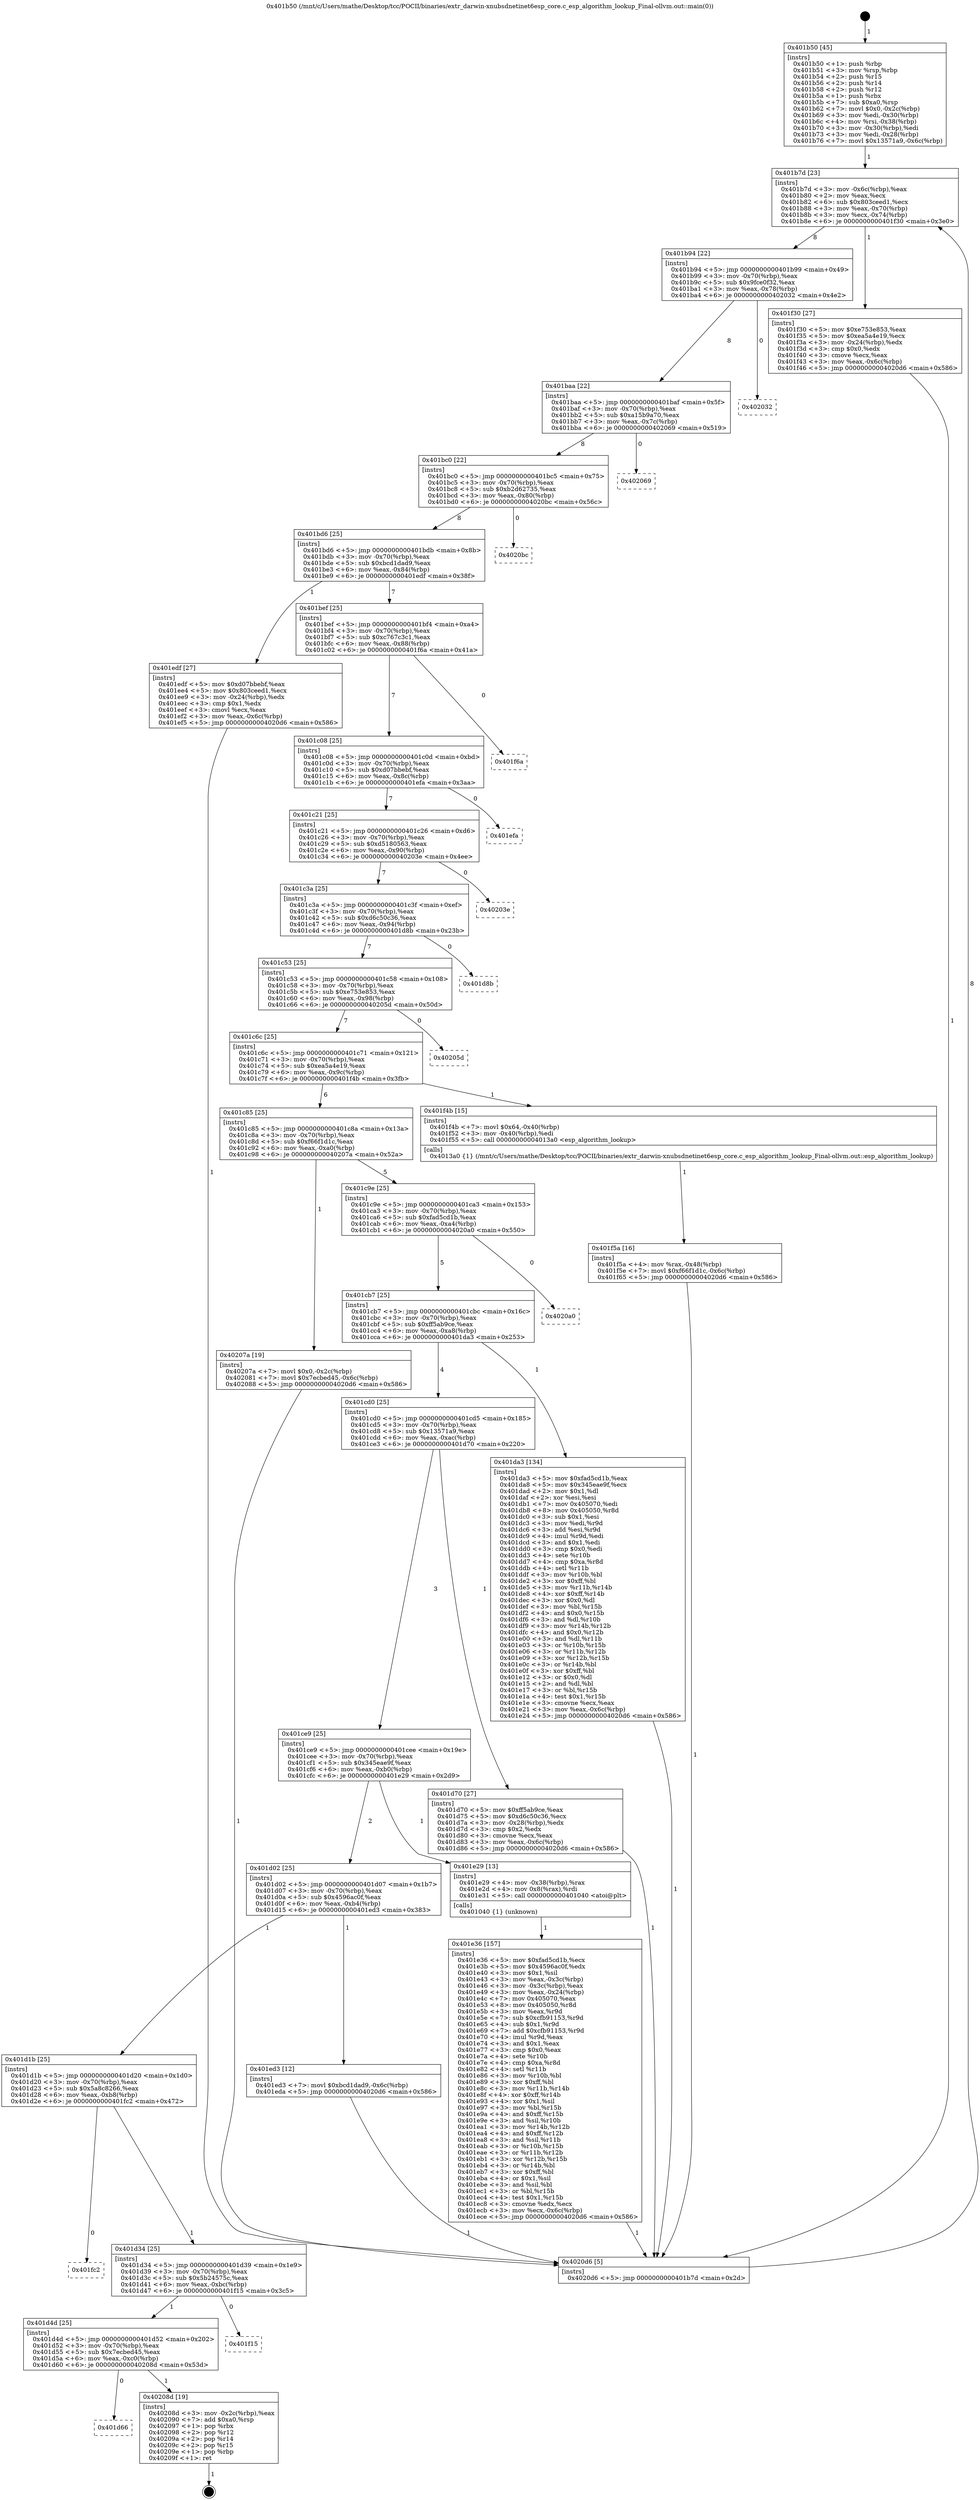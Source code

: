 digraph "0x401b50" {
  label = "0x401b50 (/mnt/c/Users/mathe/Desktop/tcc/POCII/binaries/extr_darwin-xnubsdnetinet6esp_core.c_esp_algorithm_lookup_Final-ollvm.out::main(0))"
  labelloc = "t"
  node[shape=record]

  Entry [label="",width=0.3,height=0.3,shape=circle,fillcolor=black,style=filled]
  "0x401b7d" [label="{
     0x401b7d [23]\l
     | [instrs]\l
     &nbsp;&nbsp;0x401b7d \<+3\>: mov -0x6c(%rbp),%eax\l
     &nbsp;&nbsp;0x401b80 \<+2\>: mov %eax,%ecx\l
     &nbsp;&nbsp;0x401b82 \<+6\>: sub $0x803ceed1,%ecx\l
     &nbsp;&nbsp;0x401b88 \<+3\>: mov %eax,-0x70(%rbp)\l
     &nbsp;&nbsp;0x401b8b \<+3\>: mov %ecx,-0x74(%rbp)\l
     &nbsp;&nbsp;0x401b8e \<+6\>: je 0000000000401f30 \<main+0x3e0\>\l
  }"]
  "0x401f30" [label="{
     0x401f30 [27]\l
     | [instrs]\l
     &nbsp;&nbsp;0x401f30 \<+5\>: mov $0xe753e853,%eax\l
     &nbsp;&nbsp;0x401f35 \<+5\>: mov $0xea5a4e19,%ecx\l
     &nbsp;&nbsp;0x401f3a \<+3\>: mov -0x24(%rbp),%edx\l
     &nbsp;&nbsp;0x401f3d \<+3\>: cmp $0x0,%edx\l
     &nbsp;&nbsp;0x401f40 \<+3\>: cmove %ecx,%eax\l
     &nbsp;&nbsp;0x401f43 \<+3\>: mov %eax,-0x6c(%rbp)\l
     &nbsp;&nbsp;0x401f46 \<+5\>: jmp 00000000004020d6 \<main+0x586\>\l
  }"]
  "0x401b94" [label="{
     0x401b94 [22]\l
     | [instrs]\l
     &nbsp;&nbsp;0x401b94 \<+5\>: jmp 0000000000401b99 \<main+0x49\>\l
     &nbsp;&nbsp;0x401b99 \<+3\>: mov -0x70(%rbp),%eax\l
     &nbsp;&nbsp;0x401b9c \<+5\>: sub $0x9fce0f32,%eax\l
     &nbsp;&nbsp;0x401ba1 \<+3\>: mov %eax,-0x78(%rbp)\l
     &nbsp;&nbsp;0x401ba4 \<+6\>: je 0000000000402032 \<main+0x4e2\>\l
  }"]
  Exit [label="",width=0.3,height=0.3,shape=circle,fillcolor=black,style=filled,peripheries=2]
  "0x402032" [label="{
     0x402032\l
  }", style=dashed]
  "0x401baa" [label="{
     0x401baa [22]\l
     | [instrs]\l
     &nbsp;&nbsp;0x401baa \<+5\>: jmp 0000000000401baf \<main+0x5f\>\l
     &nbsp;&nbsp;0x401baf \<+3\>: mov -0x70(%rbp),%eax\l
     &nbsp;&nbsp;0x401bb2 \<+5\>: sub $0xa15b9a70,%eax\l
     &nbsp;&nbsp;0x401bb7 \<+3\>: mov %eax,-0x7c(%rbp)\l
     &nbsp;&nbsp;0x401bba \<+6\>: je 0000000000402069 \<main+0x519\>\l
  }"]
  "0x401d66" [label="{
     0x401d66\l
  }", style=dashed]
  "0x402069" [label="{
     0x402069\l
  }", style=dashed]
  "0x401bc0" [label="{
     0x401bc0 [22]\l
     | [instrs]\l
     &nbsp;&nbsp;0x401bc0 \<+5\>: jmp 0000000000401bc5 \<main+0x75\>\l
     &nbsp;&nbsp;0x401bc5 \<+3\>: mov -0x70(%rbp),%eax\l
     &nbsp;&nbsp;0x401bc8 \<+5\>: sub $0xb2d62735,%eax\l
     &nbsp;&nbsp;0x401bcd \<+3\>: mov %eax,-0x80(%rbp)\l
     &nbsp;&nbsp;0x401bd0 \<+6\>: je 00000000004020bc \<main+0x56c\>\l
  }"]
  "0x40208d" [label="{
     0x40208d [19]\l
     | [instrs]\l
     &nbsp;&nbsp;0x40208d \<+3\>: mov -0x2c(%rbp),%eax\l
     &nbsp;&nbsp;0x402090 \<+7\>: add $0xa0,%rsp\l
     &nbsp;&nbsp;0x402097 \<+1\>: pop %rbx\l
     &nbsp;&nbsp;0x402098 \<+2\>: pop %r12\l
     &nbsp;&nbsp;0x40209a \<+2\>: pop %r14\l
     &nbsp;&nbsp;0x40209c \<+2\>: pop %r15\l
     &nbsp;&nbsp;0x40209e \<+1\>: pop %rbp\l
     &nbsp;&nbsp;0x40209f \<+1\>: ret\l
  }"]
  "0x4020bc" [label="{
     0x4020bc\l
  }", style=dashed]
  "0x401bd6" [label="{
     0x401bd6 [25]\l
     | [instrs]\l
     &nbsp;&nbsp;0x401bd6 \<+5\>: jmp 0000000000401bdb \<main+0x8b\>\l
     &nbsp;&nbsp;0x401bdb \<+3\>: mov -0x70(%rbp),%eax\l
     &nbsp;&nbsp;0x401bde \<+5\>: sub $0xbcd1dad9,%eax\l
     &nbsp;&nbsp;0x401be3 \<+6\>: mov %eax,-0x84(%rbp)\l
     &nbsp;&nbsp;0x401be9 \<+6\>: je 0000000000401edf \<main+0x38f\>\l
  }"]
  "0x401d4d" [label="{
     0x401d4d [25]\l
     | [instrs]\l
     &nbsp;&nbsp;0x401d4d \<+5\>: jmp 0000000000401d52 \<main+0x202\>\l
     &nbsp;&nbsp;0x401d52 \<+3\>: mov -0x70(%rbp),%eax\l
     &nbsp;&nbsp;0x401d55 \<+5\>: sub $0x7ecbed45,%eax\l
     &nbsp;&nbsp;0x401d5a \<+6\>: mov %eax,-0xc0(%rbp)\l
     &nbsp;&nbsp;0x401d60 \<+6\>: je 000000000040208d \<main+0x53d\>\l
  }"]
  "0x401edf" [label="{
     0x401edf [27]\l
     | [instrs]\l
     &nbsp;&nbsp;0x401edf \<+5\>: mov $0xd07bbebf,%eax\l
     &nbsp;&nbsp;0x401ee4 \<+5\>: mov $0x803ceed1,%ecx\l
     &nbsp;&nbsp;0x401ee9 \<+3\>: mov -0x24(%rbp),%edx\l
     &nbsp;&nbsp;0x401eec \<+3\>: cmp $0x1,%edx\l
     &nbsp;&nbsp;0x401eef \<+3\>: cmovl %ecx,%eax\l
     &nbsp;&nbsp;0x401ef2 \<+3\>: mov %eax,-0x6c(%rbp)\l
     &nbsp;&nbsp;0x401ef5 \<+5\>: jmp 00000000004020d6 \<main+0x586\>\l
  }"]
  "0x401bef" [label="{
     0x401bef [25]\l
     | [instrs]\l
     &nbsp;&nbsp;0x401bef \<+5\>: jmp 0000000000401bf4 \<main+0xa4\>\l
     &nbsp;&nbsp;0x401bf4 \<+3\>: mov -0x70(%rbp),%eax\l
     &nbsp;&nbsp;0x401bf7 \<+5\>: sub $0xc767c3c1,%eax\l
     &nbsp;&nbsp;0x401bfc \<+6\>: mov %eax,-0x88(%rbp)\l
     &nbsp;&nbsp;0x401c02 \<+6\>: je 0000000000401f6a \<main+0x41a\>\l
  }"]
  "0x401f15" [label="{
     0x401f15\l
  }", style=dashed]
  "0x401f6a" [label="{
     0x401f6a\l
  }", style=dashed]
  "0x401c08" [label="{
     0x401c08 [25]\l
     | [instrs]\l
     &nbsp;&nbsp;0x401c08 \<+5\>: jmp 0000000000401c0d \<main+0xbd\>\l
     &nbsp;&nbsp;0x401c0d \<+3\>: mov -0x70(%rbp),%eax\l
     &nbsp;&nbsp;0x401c10 \<+5\>: sub $0xd07bbebf,%eax\l
     &nbsp;&nbsp;0x401c15 \<+6\>: mov %eax,-0x8c(%rbp)\l
     &nbsp;&nbsp;0x401c1b \<+6\>: je 0000000000401efa \<main+0x3aa\>\l
  }"]
  "0x401d34" [label="{
     0x401d34 [25]\l
     | [instrs]\l
     &nbsp;&nbsp;0x401d34 \<+5\>: jmp 0000000000401d39 \<main+0x1e9\>\l
     &nbsp;&nbsp;0x401d39 \<+3\>: mov -0x70(%rbp),%eax\l
     &nbsp;&nbsp;0x401d3c \<+5\>: sub $0x5b24575c,%eax\l
     &nbsp;&nbsp;0x401d41 \<+6\>: mov %eax,-0xbc(%rbp)\l
     &nbsp;&nbsp;0x401d47 \<+6\>: je 0000000000401f15 \<main+0x3c5\>\l
  }"]
  "0x401efa" [label="{
     0x401efa\l
  }", style=dashed]
  "0x401c21" [label="{
     0x401c21 [25]\l
     | [instrs]\l
     &nbsp;&nbsp;0x401c21 \<+5\>: jmp 0000000000401c26 \<main+0xd6\>\l
     &nbsp;&nbsp;0x401c26 \<+3\>: mov -0x70(%rbp),%eax\l
     &nbsp;&nbsp;0x401c29 \<+5\>: sub $0xd5180563,%eax\l
     &nbsp;&nbsp;0x401c2e \<+6\>: mov %eax,-0x90(%rbp)\l
     &nbsp;&nbsp;0x401c34 \<+6\>: je 000000000040203e \<main+0x4ee\>\l
  }"]
  "0x401fc2" [label="{
     0x401fc2\l
  }", style=dashed]
  "0x40203e" [label="{
     0x40203e\l
  }", style=dashed]
  "0x401c3a" [label="{
     0x401c3a [25]\l
     | [instrs]\l
     &nbsp;&nbsp;0x401c3a \<+5\>: jmp 0000000000401c3f \<main+0xef\>\l
     &nbsp;&nbsp;0x401c3f \<+3\>: mov -0x70(%rbp),%eax\l
     &nbsp;&nbsp;0x401c42 \<+5\>: sub $0xd6c50c36,%eax\l
     &nbsp;&nbsp;0x401c47 \<+6\>: mov %eax,-0x94(%rbp)\l
     &nbsp;&nbsp;0x401c4d \<+6\>: je 0000000000401d8b \<main+0x23b\>\l
  }"]
  "0x401f5a" [label="{
     0x401f5a [16]\l
     | [instrs]\l
     &nbsp;&nbsp;0x401f5a \<+4\>: mov %rax,-0x48(%rbp)\l
     &nbsp;&nbsp;0x401f5e \<+7\>: movl $0xf66f1d1c,-0x6c(%rbp)\l
     &nbsp;&nbsp;0x401f65 \<+5\>: jmp 00000000004020d6 \<main+0x586\>\l
  }"]
  "0x401d8b" [label="{
     0x401d8b\l
  }", style=dashed]
  "0x401c53" [label="{
     0x401c53 [25]\l
     | [instrs]\l
     &nbsp;&nbsp;0x401c53 \<+5\>: jmp 0000000000401c58 \<main+0x108\>\l
     &nbsp;&nbsp;0x401c58 \<+3\>: mov -0x70(%rbp),%eax\l
     &nbsp;&nbsp;0x401c5b \<+5\>: sub $0xe753e853,%eax\l
     &nbsp;&nbsp;0x401c60 \<+6\>: mov %eax,-0x98(%rbp)\l
     &nbsp;&nbsp;0x401c66 \<+6\>: je 000000000040205d \<main+0x50d\>\l
  }"]
  "0x401d1b" [label="{
     0x401d1b [25]\l
     | [instrs]\l
     &nbsp;&nbsp;0x401d1b \<+5\>: jmp 0000000000401d20 \<main+0x1d0\>\l
     &nbsp;&nbsp;0x401d20 \<+3\>: mov -0x70(%rbp),%eax\l
     &nbsp;&nbsp;0x401d23 \<+5\>: sub $0x5a8c8266,%eax\l
     &nbsp;&nbsp;0x401d28 \<+6\>: mov %eax,-0xb8(%rbp)\l
     &nbsp;&nbsp;0x401d2e \<+6\>: je 0000000000401fc2 \<main+0x472\>\l
  }"]
  "0x40205d" [label="{
     0x40205d\l
  }", style=dashed]
  "0x401c6c" [label="{
     0x401c6c [25]\l
     | [instrs]\l
     &nbsp;&nbsp;0x401c6c \<+5\>: jmp 0000000000401c71 \<main+0x121\>\l
     &nbsp;&nbsp;0x401c71 \<+3\>: mov -0x70(%rbp),%eax\l
     &nbsp;&nbsp;0x401c74 \<+5\>: sub $0xea5a4e19,%eax\l
     &nbsp;&nbsp;0x401c79 \<+6\>: mov %eax,-0x9c(%rbp)\l
     &nbsp;&nbsp;0x401c7f \<+6\>: je 0000000000401f4b \<main+0x3fb\>\l
  }"]
  "0x401ed3" [label="{
     0x401ed3 [12]\l
     | [instrs]\l
     &nbsp;&nbsp;0x401ed3 \<+7\>: movl $0xbcd1dad9,-0x6c(%rbp)\l
     &nbsp;&nbsp;0x401eda \<+5\>: jmp 00000000004020d6 \<main+0x586\>\l
  }"]
  "0x401f4b" [label="{
     0x401f4b [15]\l
     | [instrs]\l
     &nbsp;&nbsp;0x401f4b \<+7\>: movl $0x64,-0x40(%rbp)\l
     &nbsp;&nbsp;0x401f52 \<+3\>: mov -0x40(%rbp),%edi\l
     &nbsp;&nbsp;0x401f55 \<+5\>: call 00000000004013a0 \<esp_algorithm_lookup\>\l
     | [calls]\l
     &nbsp;&nbsp;0x4013a0 \{1\} (/mnt/c/Users/mathe/Desktop/tcc/POCII/binaries/extr_darwin-xnubsdnetinet6esp_core.c_esp_algorithm_lookup_Final-ollvm.out::esp_algorithm_lookup)\l
  }"]
  "0x401c85" [label="{
     0x401c85 [25]\l
     | [instrs]\l
     &nbsp;&nbsp;0x401c85 \<+5\>: jmp 0000000000401c8a \<main+0x13a\>\l
     &nbsp;&nbsp;0x401c8a \<+3\>: mov -0x70(%rbp),%eax\l
     &nbsp;&nbsp;0x401c8d \<+5\>: sub $0xf66f1d1c,%eax\l
     &nbsp;&nbsp;0x401c92 \<+6\>: mov %eax,-0xa0(%rbp)\l
     &nbsp;&nbsp;0x401c98 \<+6\>: je 000000000040207a \<main+0x52a\>\l
  }"]
  "0x401e36" [label="{
     0x401e36 [157]\l
     | [instrs]\l
     &nbsp;&nbsp;0x401e36 \<+5\>: mov $0xfad5cd1b,%ecx\l
     &nbsp;&nbsp;0x401e3b \<+5\>: mov $0x4596ac0f,%edx\l
     &nbsp;&nbsp;0x401e40 \<+3\>: mov $0x1,%sil\l
     &nbsp;&nbsp;0x401e43 \<+3\>: mov %eax,-0x3c(%rbp)\l
     &nbsp;&nbsp;0x401e46 \<+3\>: mov -0x3c(%rbp),%eax\l
     &nbsp;&nbsp;0x401e49 \<+3\>: mov %eax,-0x24(%rbp)\l
     &nbsp;&nbsp;0x401e4c \<+7\>: mov 0x405070,%eax\l
     &nbsp;&nbsp;0x401e53 \<+8\>: mov 0x405050,%r8d\l
     &nbsp;&nbsp;0x401e5b \<+3\>: mov %eax,%r9d\l
     &nbsp;&nbsp;0x401e5e \<+7\>: sub $0xcfb91153,%r9d\l
     &nbsp;&nbsp;0x401e65 \<+4\>: sub $0x1,%r9d\l
     &nbsp;&nbsp;0x401e69 \<+7\>: add $0xcfb91153,%r9d\l
     &nbsp;&nbsp;0x401e70 \<+4\>: imul %r9d,%eax\l
     &nbsp;&nbsp;0x401e74 \<+3\>: and $0x1,%eax\l
     &nbsp;&nbsp;0x401e77 \<+3\>: cmp $0x0,%eax\l
     &nbsp;&nbsp;0x401e7a \<+4\>: sete %r10b\l
     &nbsp;&nbsp;0x401e7e \<+4\>: cmp $0xa,%r8d\l
     &nbsp;&nbsp;0x401e82 \<+4\>: setl %r11b\l
     &nbsp;&nbsp;0x401e86 \<+3\>: mov %r10b,%bl\l
     &nbsp;&nbsp;0x401e89 \<+3\>: xor $0xff,%bl\l
     &nbsp;&nbsp;0x401e8c \<+3\>: mov %r11b,%r14b\l
     &nbsp;&nbsp;0x401e8f \<+4\>: xor $0xff,%r14b\l
     &nbsp;&nbsp;0x401e93 \<+4\>: xor $0x1,%sil\l
     &nbsp;&nbsp;0x401e97 \<+3\>: mov %bl,%r15b\l
     &nbsp;&nbsp;0x401e9a \<+4\>: and $0xff,%r15b\l
     &nbsp;&nbsp;0x401e9e \<+3\>: and %sil,%r10b\l
     &nbsp;&nbsp;0x401ea1 \<+3\>: mov %r14b,%r12b\l
     &nbsp;&nbsp;0x401ea4 \<+4\>: and $0xff,%r12b\l
     &nbsp;&nbsp;0x401ea8 \<+3\>: and %sil,%r11b\l
     &nbsp;&nbsp;0x401eab \<+3\>: or %r10b,%r15b\l
     &nbsp;&nbsp;0x401eae \<+3\>: or %r11b,%r12b\l
     &nbsp;&nbsp;0x401eb1 \<+3\>: xor %r12b,%r15b\l
     &nbsp;&nbsp;0x401eb4 \<+3\>: or %r14b,%bl\l
     &nbsp;&nbsp;0x401eb7 \<+3\>: xor $0xff,%bl\l
     &nbsp;&nbsp;0x401eba \<+4\>: or $0x1,%sil\l
     &nbsp;&nbsp;0x401ebe \<+3\>: and %sil,%bl\l
     &nbsp;&nbsp;0x401ec1 \<+3\>: or %bl,%r15b\l
     &nbsp;&nbsp;0x401ec4 \<+4\>: test $0x1,%r15b\l
     &nbsp;&nbsp;0x401ec8 \<+3\>: cmovne %edx,%ecx\l
     &nbsp;&nbsp;0x401ecb \<+3\>: mov %ecx,-0x6c(%rbp)\l
     &nbsp;&nbsp;0x401ece \<+5\>: jmp 00000000004020d6 \<main+0x586\>\l
  }"]
  "0x40207a" [label="{
     0x40207a [19]\l
     | [instrs]\l
     &nbsp;&nbsp;0x40207a \<+7\>: movl $0x0,-0x2c(%rbp)\l
     &nbsp;&nbsp;0x402081 \<+7\>: movl $0x7ecbed45,-0x6c(%rbp)\l
     &nbsp;&nbsp;0x402088 \<+5\>: jmp 00000000004020d6 \<main+0x586\>\l
  }"]
  "0x401c9e" [label="{
     0x401c9e [25]\l
     | [instrs]\l
     &nbsp;&nbsp;0x401c9e \<+5\>: jmp 0000000000401ca3 \<main+0x153\>\l
     &nbsp;&nbsp;0x401ca3 \<+3\>: mov -0x70(%rbp),%eax\l
     &nbsp;&nbsp;0x401ca6 \<+5\>: sub $0xfad5cd1b,%eax\l
     &nbsp;&nbsp;0x401cab \<+6\>: mov %eax,-0xa4(%rbp)\l
     &nbsp;&nbsp;0x401cb1 \<+6\>: je 00000000004020a0 \<main+0x550\>\l
  }"]
  "0x401d02" [label="{
     0x401d02 [25]\l
     | [instrs]\l
     &nbsp;&nbsp;0x401d02 \<+5\>: jmp 0000000000401d07 \<main+0x1b7\>\l
     &nbsp;&nbsp;0x401d07 \<+3\>: mov -0x70(%rbp),%eax\l
     &nbsp;&nbsp;0x401d0a \<+5\>: sub $0x4596ac0f,%eax\l
     &nbsp;&nbsp;0x401d0f \<+6\>: mov %eax,-0xb4(%rbp)\l
     &nbsp;&nbsp;0x401d15 \<+6\>: je 0000000000401ed3 \<main+0x383\>\l
  }"]
  "0x4020a0" [label="{
     0x4020a0\l
  }", style=dashed]
  "0x401cb7" [label="{
     0x401cb7 [25]\l
     | [instrs]\l
     &nbsp;&nbsp;0x401cb7 \<+5\>: jmp 0000000000401cbc \<main+0x16c\>\l
     &nbsp;&nbsp;0x401cbc \<+3\>: mov -0x70(%rbp),%eax\l
     &nbsp;&nbsp;0x401cbf \<+5\>: sub $0xff5ab9ce,%eax\l
     &nbsp;&nbsp;0x401cc4 \<+6\>: mov %eax,-0xa8(%rbp)\l
     &nbsp;&nbsp;0x401cca \<+6\>: je 0000000000401da3 \<main+0x253\>\l
  }"]
  "0x401e29" [label="{
     0x401e29 [13]\l
     | [instrs]\l
     &nbsp;&nbsp;0x401e29 \<+4\>: mov -0x38(%rbp),%rax\l
     &nbsp;&nbsp;0x401e2d \<+4\>: mov 0x8(%rax),%rdi\l
     &nbsp;&nbsp;0x401e31 \<+5\>: call 0000000000401040 \<atoi@plt\>\l
     | [calls]\l
     &nbsp;&nbsp;0x401040 \{1\} (unknown)\l
  }"]
  "0x401da3" [label="{
     0x401da3 [134]\l
     | [instrs]\l
     &nbsp;&nbsp;0x401da3 \<+5\>: mov $0xfad5cd1b,%eax\l
     &nbsp;&nbsp;0x401da8 \<+5\>: mov $0x345eae9f,%ecx\l
     &nbsp;&nbsp;0x401dad \<+2\>: mov $0x1,%dl\l
     &nbsp;&nbsp;0x401daf \<+2\>: xor %esi,%esi\l
     &nbsp;&nbsp;0x401db1 \<+7\>: mov 0x405070,%edi\l
     &nbsp;&nbsp;0x401db8 \<+8\>: mov 0x405050,%r8d\l
     &nbsp;&nbsp;0x401dc0 \<+3\>: sub $0x1,%esi\l
     &nbsp;&nbsp;0x401dc3 \<+3\>: mov %edi,%r9d\l
     &nbsp;&nbsp;0x401dc6 \<+3\>: add %esi,%r9d\l
     &nbsp;&nbsp;0x401dc9 \<+4\>: imul %r9d,%edi\l
     &nbsp;&nbsp;0x401dcd \<+3\>: and $0x1,%edi\l
     &nbsp;&nbsp;0x401dd0 \<+3\>: cmp $0x0,%edi\l
     &nbsp;&nbsp;0x401dd3 \<+4\>: sete %r10b\l
     &nbsp;&nbsp;0x401dd7 \<+4\>: cmp $0xa,%r8d\l
     &nbsp;&nbsp;0x401ddb \<+4\>: setl %r11b\l
     &nbsp;&nbsp;0x401ddf \<+3\>: mov %r10b,%bl\l
     &nbsp;&nbsp;0x401de2 \<+3\>: xor $0xff,%bl\l
     &nbsp;&nbsp;0x401de5 \<+3\>: mov %r11b,%r14b\l
     &nbsp;&nbsp;0x401de8 \<+4\>: xor $0xff,%r14b\l
     &nbsp;&nbsp;0x401dec \<+3\>: xor $0x0,%dl\l
     &nbsp;&nbsp;0x401def \<+3\>: mov %bl,%r15b\l
     &nbsp;&nbsp;0x401df2 \<+4\>: and $0x0,%r15b\l
     &nbsp;&nbsp;0x401df6 \<+3\>: and %dl,%r10b\l
     &nbsp;&nbsp;0x401df9 \<+3\>: mov %r14b,%r12b\l
     &nbsp;&nbsp;0x401dfc \<+4\>: and $0x0,%r12b\l
     &nbsp;&nbsp;0x401e00 \<+3\>: and %dl,%r11b\l
     &nbsp;&nbsp;0x401e03 \<+3\>: or %r10b,%r15b\l
     &nbsp;&nbsp;0x401e06 \<+3\>: or %r11b,%r12b\l
     &nbsp;&nbsp;0x401e09 \<+3\>: xor %r12b,%r15b\l
     &nbsp;&nbsp;0x401e0c \<+3\>: or %r14b,%bl\l
     &nbsp;&nbsp;0x401e0f \<+3\>: xor $0xff,%bl\l
     &nbsp;&nbsp;0x401e12 \<+3\>: or $0x0,%dl\l
     &nbsp;&nbsp;0x401e15 \<+2\>: and %dl,%bl\l
     &nbsp;&nbsp;0x401e17 \<+3\>: or %bl,%r15b\l
     &nbsp;&nbsp;0x401e1a \<+4\>: test $0x1,%r15b\l
     &nbsp;&nbsp;0x401e1e \<+3\>: cmovne %ecx,%eax\l
     &nbsp;&nbsp;0x401e21 \<+3\>: mov %eax,-0x6c(%rbp)\l
     &nbsp;&nbsp;0x401e24 \<+5\>: jmp 00000000004020d6 \<main+0x586\>\l
  }"]
  "0x401cd0" [label="{
     0x401cd0 [25]\l
     | [instrs]\l
     &nbsp;&nbsp;0x401cd0 \<+5\>: jmp 0000000000401cd5 \<main+0x185\>\l
     &nbsp;&nbsp;0x401cd5 \<+3\>: mov -0x70(%rbp),%eax\l
     &nbsp;&nbsp;0x401cd8 \<+5\>: sub $0x13571a9,%eax\l
     &nbsp;&nbsp;0x401cdd \<+6\>: mov %eax,-0xac(%rbp)\l
     &nbsp;&nbsp;0x401ce3 \<+6\>: je 0000000000401d70 \<main+0x220\>\l
  }"]
  "0x401b50" [label="{
     0x401b50 [45]\l
     | [instrs]\l
     &nbsp;&nbsp;0x401b50 \<+1\>: push %rbp\l
     &nbsp;&nbsp;0x401b51 \<+3\>: mov %rsp,%rbp\l
     &nbsp;&nbsp;0x401b54 \<+2\>: push %r15\l
     &nbsp;&nbsp;0x401b56 \<+2\>: push %r14\l
     &nbsp;&nbsp;0x401b58 \<+2\>: push %r12\l
     &nbsp;&nbsp;0x401b5a \<+1\>: push %rbx\l
     &nbsp;&nbsp;0x401b5b \<+7\>: sub $0xa0,%rsp\l
     &nbsp;&nbsp;0x401b62 \<+7\>: movl $0x0,-0x2c(%rbp)\l
     &nbsp;&nbsp;0x401b69 \<+3\>: mov %edi,-0x30(%rbp)\l
     &nbsp;&nbsp;0x401b6c \<+4\>: mov %rsi,-0x38(%rbp)\l
     &nbsp;&nbsp;0x401b70 \<+3\>: mov -0x30(%rbp),%edi\l
     &nbsp;&nbsp;0x401b73 \<+3\>: mov %edi,-0x28(%rbp)\l
     &nbsp;&nbsp;0x401b76 \<+7\>: movl $0x13571a9,-0x6c(%rbp)\l
  }"]
  "0x401d70" [label="{
     0x401d70 [27]\l
     | [instrs]\l
     &nbsp;&nbsp;0x401d70 \<+5\>: mov $0xff5ab9ce,%eax\l
     &nbsp;&nbsp;0x401d75 \<+5\>: mov $0xd6c50c36,%ecx\l
     &nbsp;&nbsp;0x401d7a \<+3\>: mov -0x28(%rbp),%edx\l
     &nbsp;&nbsp;0x401d7d \<+3\>: cmp $0x2,%edx\l
     &nbsp;&nbsp;0x401d80 \<+3\>: cmovne %ecx,%eax\l
     &nbsp;&nbsp;0x401d83 \<+3\>: mov %eax,-0x6c(%rbp)\l
     &nbsp;&nbsp;0x401d86 \<+5\>: jmp 00000000004020d6 \<main+0x586\>\l
  }"]
  "0x401ce9" [label="{
     0x401ce9 [25]\l
     | [instrs]\l
     &nbsp;&nbsp;0x401ce9 \<+5\>: jmp 0000000000401cee \<main+0x19e\>\l
     &nbsp;&nbsp;0x401cee \<+3\>: mov -0x70(%rbp),%eax\l
     &nbsp;&nbsp;0x401cf1 \<+5\>: sub $0x345eae9f,%eax\l
     &nbsp;&nbsp;0x401cf6 \<+6\>: mov %eax,-0xb0(%rbp)\l
     &nbsp;&nbsp;0x401cfc \<+6\>: je 0000000000401e29 \<main+0x2d9\>\l
  }"]
  "0x4020d6" [label="{
     0x4020d6 [5]\l
     | [instrs]\l
     &nbsp;&nbsp;0x4020d6 \<+5\>: jmp 0000000000401b7d \<main+0x2d\>\l
  }"]
  Entry -> "0x401b50" [label=" 1"]
  "0x401b7d" -> "0x401f30" [label=" 1"]
  "0x401b7d" -> "0x401b94" [label=" 8"]
  "0x40208d" -> Exit [label=" 1"]
  "0x401b94" -> "0x402032" [label=" 0"]
  "0x401b94" -> "0x401baa" [label=" 8"]
  "0x401d4d" -> "0x401d66" [label=" 0"]
  "0x401baa" -> "0x402069" [label=" 0"]
  "0x401baa" -> "0x401bc0" [label=" 8"]
  "0x401d4d" -> "0x40208d" [label=" 1"]
  "0x401bc0" -> "0x4020bc" [label=" 0"]
  "0x401bc0" -> "0x401bd6" [label=" 8"]
  "0x401d34" -> "0x401d4d" [label=" 1"]
  "0x401bd6" -> "0x401edf" [label=" 1"]
  "0x401bd6" -> "0x401bef" [label=" 7"]
  "0x401d34" -> "0x401f15" [label=" 0"]
  "0x401bef" -> "0x401f6a" [label=" 0"]
  "0x401bef" -> "0x401c08" [label=" 7"]
  "0x401d1b" -> "0x401d34" [label=" 1"]
  "0x401c08" -> "0x401efa" [label=" 0"]
  "0x401c08" -> "0x401c21" [label=" 7"]
  "0x401d1b" -> "0x401fc2" [label=" 0"]
  "0x401c21" -> "0x40203e" [label=" 0"]
  "0x401c21" -> "0x401c3a" [label=" 7"]
  "0x40207a" -> "0x4020d6" [label=" 1"]
  "0x401c3a" -> "0x401d8b" [label=" 0"]
  "0x401c3a" -> "0x401c53" [label=" 7"]
  "0x401f5a" -> "0x4020d6" [label=" 1"]
  "0x401c53" -> "0x40205d" [label=" 0"]
  "0x401c53" -> "0x401c6c" [label=" 7"]
  "0x401f4b" -> "0x401f5a" [label=" 1"]
  "0x401c6c" -> "0x401f4b" [label=" 1"]
  "0x401c6c" -> "0x401c85" [label=" 6"]
  "0x401f30" -> "0x4020d6" [label=" 1"]
  "0x401c85" -> "0x40207a" [label=" 1"]
  "0x401c85" -> "0x401c9e" [label=" 5"]
  "0x401ed3" -> "0x4020d6" [label=" 1"]
  "0x401c9e" -> "0x4020a0" [label=" 0"]
  "0x401c9e" -> "0x401cb7" [label=" 5"]
  "0x401d02" -> "0x401d1b" [label=" 1"]
  "0x401cb7" -> "0x401da3" [label=" 1"]
  "0x401cb7" -> "0x401cd0" [label=" 4"]
  "0x401d02" -> "0x401ed3" [label=" 1"]
  "0x401cd0" -> "0x401d70" [label=" 1"]
  "0x401cd0" -> "0x401ce9" [label=" 3"]
  "0x401d70" -> "0x4020d6" [label=" 1"]
  "0x401b50" -> "0x401b7d" [label=" 1"]
  "0x4020d6" -> "0x401b7d" [label=" 8"]
  "0x401da3" -> "0x4020d6" [label=" 1"]
  "0x401edf" -> "0x4020d6" [label=" 1"]
  "0x401ce9" -> "0x401e29" [label=" 1"]
  "0x401ce9" -> "0x401d02" [label=" 2"]
  "0x401e29" -> "0x401e36" [label=" 1"]
  "0x401e36" -> "0x4020d6" [label=" 1"]
}
